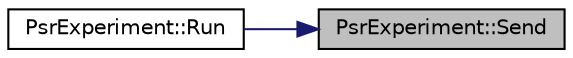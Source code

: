 digraph "PsrExperiment::Send"
{
 // LATEX_PDF_SIZE
  edge [fontname="Helvetica",fontsize="10",labelfontname="Helvetica",labelfontsize="10"];
  node [fontname="Helvetica",fontsize="10",shape=record];
  rankdir="RL";
  Node1 [label="PsrExperiment::Send",height=0.2,width=0.4,color="black", fillcolor="grey75", style="filled", fontcolor="black",tooltip="Send function."];
  Node1 -> Node2 [dir="back",color="midnightblue",fontsize="10",style="solid",fontname="Helvetica"];
  Node2 [label="PsrExperiment::Run",height=0.2,width=0.4,color="black", fillcolor="white", style="filled",URL="$class_psr_experiment.html#abf2ccba462f7c6741034fcadcdd45900",tooltip="Run function."];
}
